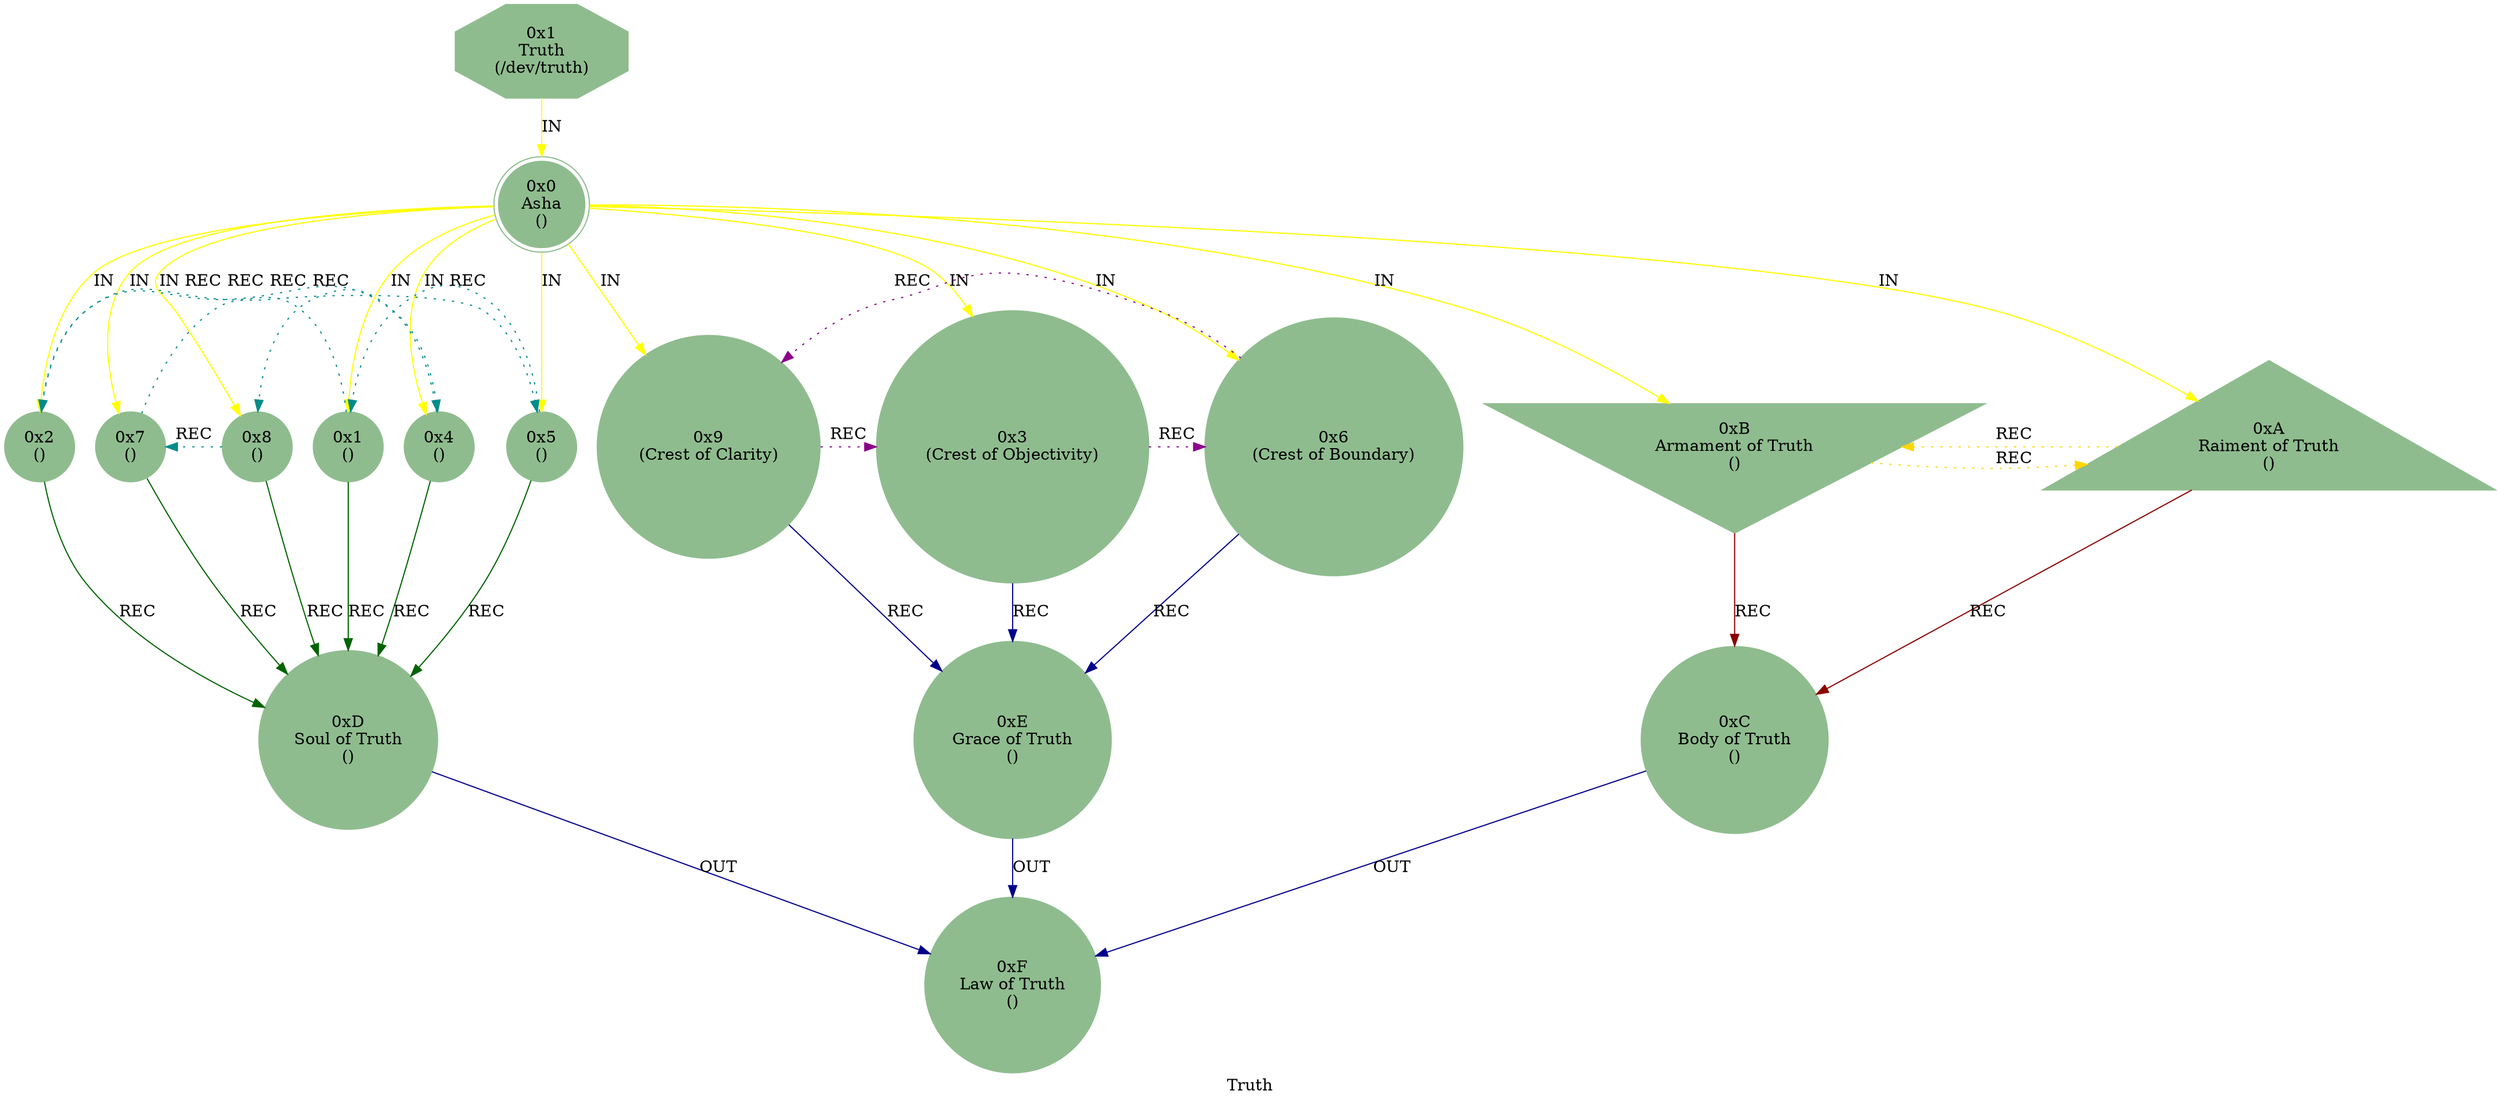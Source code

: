 strict digraph G {
    label = "Truth";
    style = filled;
    color = blue;
    comment = "";
    node [shape = polygon; sides = 8; style = filled; color = darkseagreen;];
    
    spark_1_mythos_t [label = "0x1\nTruth\n(/dev/truth)";];
    
    spark_0_truth_t [label = "0x0\nAsha\n()";shape = doublecircle;comment = "";];
    spark_1_truth_t [label = "0x1\n()";shape = circle;comment = "";];
    spark_2_truth_t [label = "0x2\n()";shape = circle;comment = "";];
    spark_3_truth_t [label = "0x3\n(Crest of Objectivity)";shape = circle;comment = "";];
    spark_4_truth_t [label = "0x4\n()";shape = circle;comment = "";];
    spark_5_truth_t [label = "0x5\n()";shape = circle;comment = "";];
    spark_6_truth_t [label = "0x6\n(Crest of Boundary)";shape = circle;comment = "";];
    spark_7_truth_t [label = "0x7\n()";shape = circle;comment = "";];
    spark_8_truth_t [label = "0x8\n()";shape = circle;comment = "";];
    spark_9_truth_t [label = "0x9\n(Crest of Clarity)";shape = circle;comment = "";];
    spark_a_truth_t [label = "0xA\nRaiment of Truth\n()";shape = triangle;comment = "";];
    spark_b_truth_t [label = "0xB\nArmament of Truth\n()";shape = invtriangle;comment = "";];
    spark_c_truth_t [label = "0xC\nBody of Truth\n()";shape = circle;comment = "";];
    spark_d_truth_t [label = "0xD\nSoul of Truth\n()";shape = circle;comment = "";];
    spark_e_truth_t [label = "0xE\nGrace of Truth\n()";shape = circle;comment = "";];
    spark_f_truth_t [label = "0xF\nLaw of Truth\n()";shape = circle;comment = "";];
    
    // IN = Input
    // OUT = Output
    // REC = Recursion
    spark_1_mythos_t -> spark_0_truth_t -> {spark_a_truth_t spark_b_truth_t spark_1_truth_t spark_2_truth_t spark_3_truth_t spark_4_truth_t spark_5_truth_t spark_6_truth_t spark_7_truth_t spark_8_truth_t spark_9_truth_t} [label = "IN"; color = yellow; comment = "";];
    
    {spark_a_truth_t spark_b_truth_t} -> spark_c_truth_t [label = "REC"; color = darkred; comment = "";];
    {spark_1_truth_t spark_2_truth_t spark_4_truth_t spark_8_truth_t spark_7_truth_t spark_5_truth_t} -> spark_d_truth_t [label = "REC"; color = darkgreen; comment = "";];
    {spark_3_truth_t spark_6_truth_t spark_9_truth_t} -> spark_e_truth_t [label = "REC"; color = darkblue; comment = "";];
    
    spark_1_truth_t -> spark_2_truth_t -> spark_4_truth_t -> spark_8_truth_t -> spark_7_truth_t -> spark_5_truth_t -> spark_1_truth_t [label = "REC"; color = darkcyan; comment = ""; style = dotted; constraint = false;];
    spark_3_truth_t -> spark_6_truth_t -> spark_9_truth_t -> spark_3_truth_t [label = "REC"; color = darkmagenta; comment = ""; style = dotted; constraint = false;];
    spark_a_truth_t -> spark_b_truth_t -> spark_a_truth_t [label = "REC"; color = gold; comment = ""; style = dotted; constraint = false;];
    
    {spark_c_truth_t spark_d_truth_t spark_e_truth_t} -> spark_f_truth_t [label = "OUT"; color = darkblue; comment = "";];
}